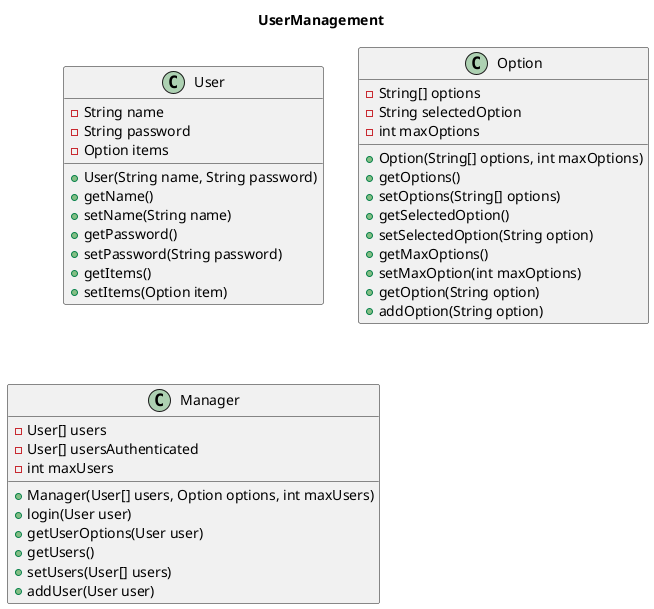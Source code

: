 @startuml
title UserManagement

class User {
    - String name
    - String password
    - Option items
    + User(String name, String password)
    + getName()
    + setName(String name)
    + getPassword()
    + setPassword(String password)
    + getItems()
    + setItems(Option item)
}

class Option {
    - String[] options
    - String selectedOption
    - int maxOptions
    + Option(String[] options, int maxOptions)
    + getOptions()
    + setOptions(String[] options)
    + getSelectedOption()
    + setSelectedOption(String option)
    + getMaxOptions()
    + setMaxOption(int maxOptions)
    + getOption(String option)
    + addOption(String option)
}

class Manager {
    - User[] users
    - User[] usersAuthenticated
    - int maxUsers
    + Manager(User[] users, Option options, int maxUsers)
    + login(User user)
    + getUserOptions(User user)
    + getUsers()
    + setUsers(User[] users)
    + addUser(User user)
}
@enduml